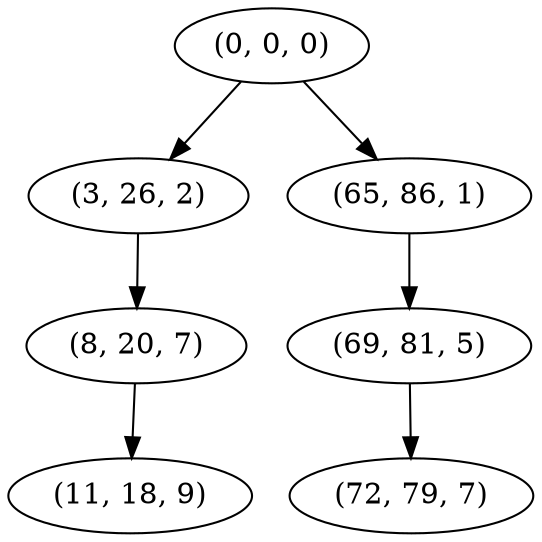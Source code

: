 digraph tree {
    "(0, 0, 0)";
    "(3, 26, 2)";
    "(8, 20, 7)";
    "(11, 18, 9)";
    "(65, 86, 1)";
    "(69, 81, 5)";
    "(72, 79, 7)";
    "(0, 0, 0)" -> "(3, 26, 2)";
    "(0, 0, 0)" -> "(65, 86, 1)";
    "(3, 26, 2)" -> "(8, 20, 7)";
    "(8, 20, 7)" -> "(11, 18, 9)";
    "(65, 86, 1)" -> "(69, 81, 5)";
    "(69, 81, 5)" -> "(72, 79, 7)";
}
